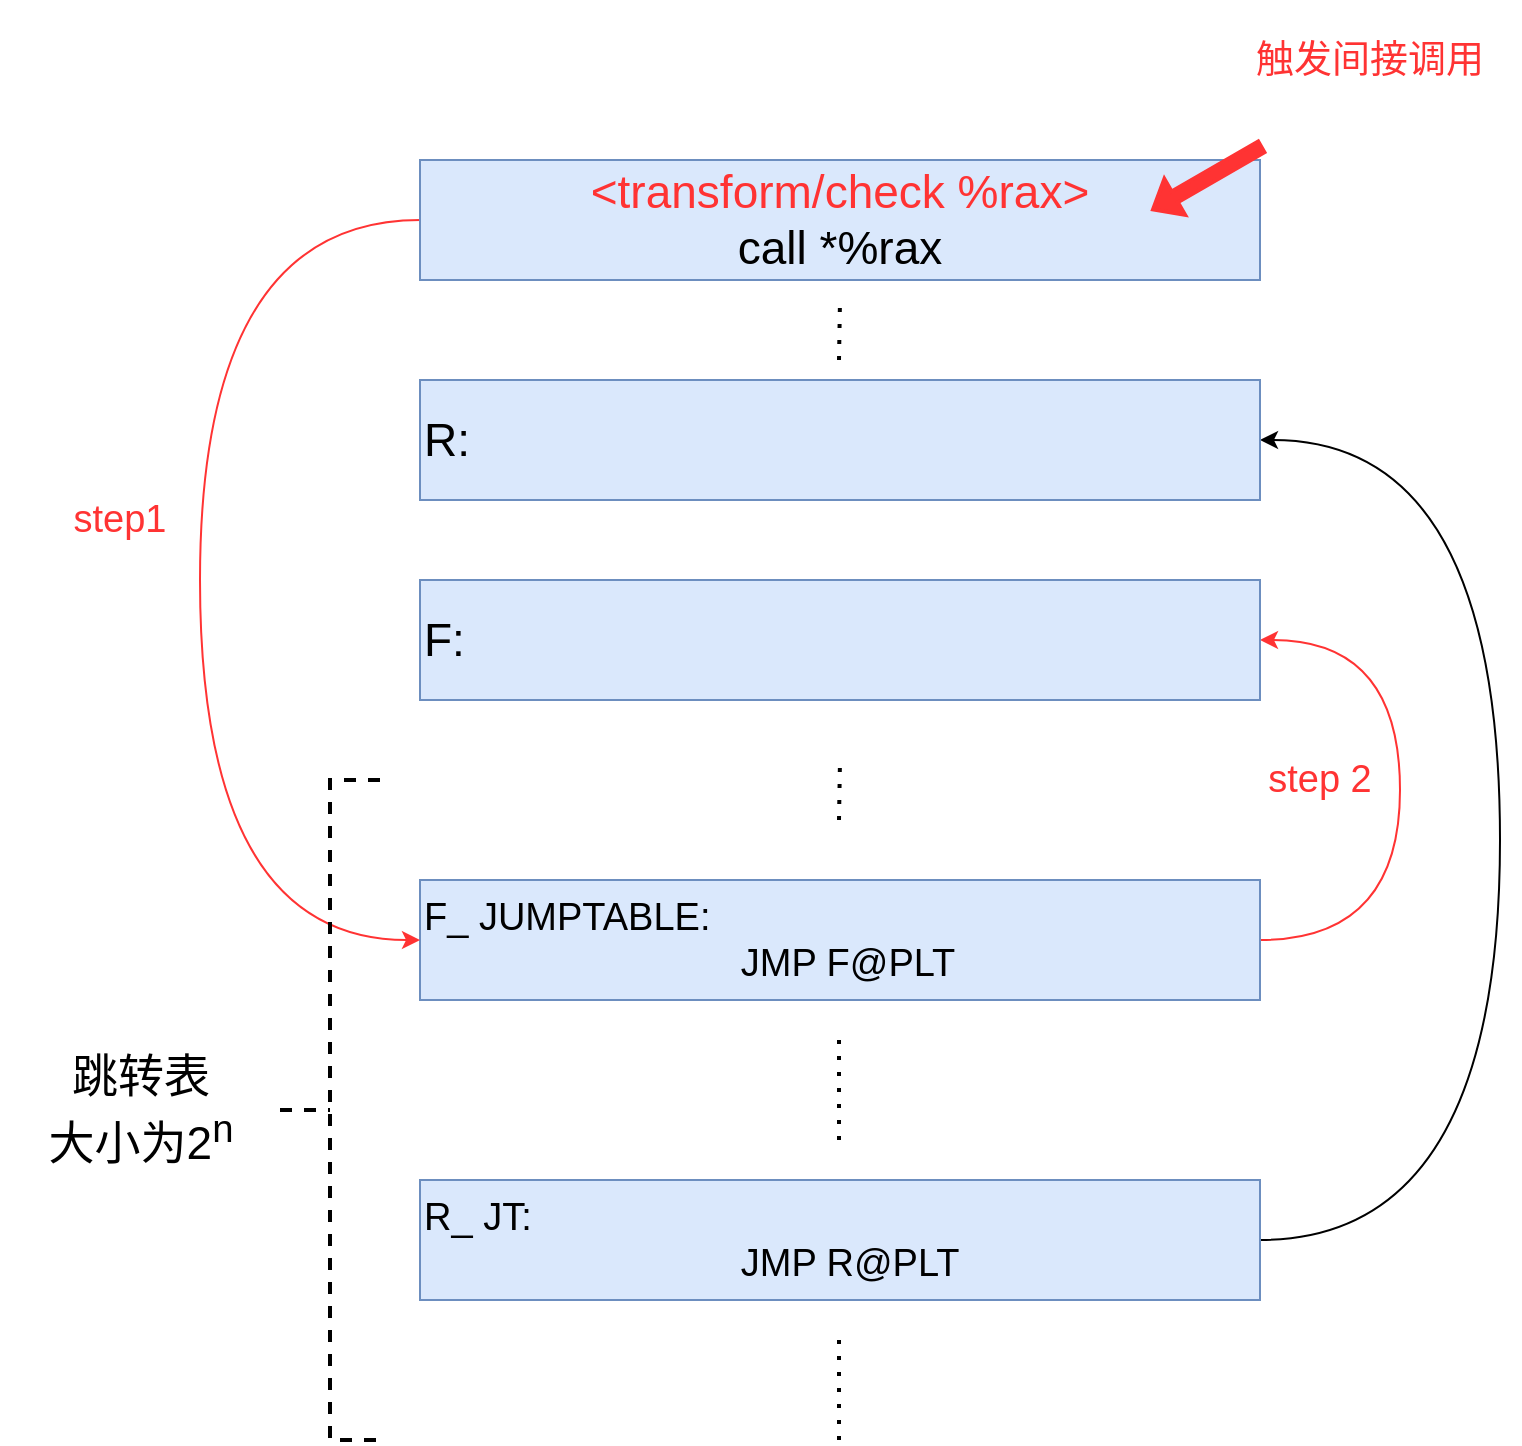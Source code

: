 <mxfile version="20.5.3" type="github">
  <diagram id="u7oC6HwBz29w7ae33_Ae" name="Page-1">
    <mxGraphModel dx="2889" dy="2315" grid="1" gridSize="10" guides="1" tooltips="1" connect="1" arrows="1" fold="1" page="1" pageScale="1" pageWidth="827" pageHeight="1169" math="0" shadow="0">
      <root>
        <mxCell id="0" />
        <mxCell id="1" parent="0" />
        <mxCell id="uzkKgmChSdbGSanpGvmp-12" style="edgeStyle=orthogonalEdgeStyle;rounded=0;orthogonalLoop=1;jettySize=auto;html=1;fontSize=19;curved=1;entryX=1;entryY=0.5;entryDx=0;entryDy=0;strokeColor=#FF3333;" edge="1" parent="1" source="uzkKgmChSdbGSanpGvmp-1" target="uzkKgmChSdbGSanpGvmp-7">
          <mxGeometry relative="1" as="geometry">
            <mxPoint x="600" y="-90" as="targetPoint" />
            <Array as="points">
              <mxPoint x="670" y="140" />
              <mxPoint x="670" y="-10" />
            </Array>
          </mxGeometry>
        </mxCell>
        <mxCell id="uzkKgmChSdbGSanpGvmp-1" value="&lt;font style=&quot;font-size: 19px;&quot;&gt;F_ JUMPTABLE:&lt;br&gt;&amp;nbsp; &amp;nbsp; &amp;nbsp; &amp;nbsp; &amp;nbsp; &amp;nbsp; &amp;nbsp; &amp;nbsp; &amp;nbsp; &amp;nbsp; &amp;nbsp; &amp;nbsp; &amp;nbsp; &amp;nbsp; &amp;nbsp; JMP F@PLT&lt;/font&gt;" style="rounded=0;whiteSpace=wrap;html=1;fillColor=#dae8fc;strokeColor=#6c8ebf;align=left;" vertex="1" parent="1">
          <mxGeometry x="180" y="110" width="420" height="60" as="geometry" />
        </mxCell>
        <mxCell id="uzkKgmChSdbGSanpGvmp-17" style="edgeStyle=orthogonalEdgeStyle;curved=1;rounded=0;orthogonalLoop=1;jettySize=auto;html=1;exitX=1;exitY=0.5;exitDx=0;exitDy=0;entryX=1;entryY=0.5;entryDx=0;entryDy=0;fontSize=19;" edge="1" parent="1" source="uzkKgmChSdbGSanpGvmp-2" target="uzkKgmChSdbGSanpGvmp-3">
          <mxGeometry relative="1" as="geometry">
            <Array as="points">
              <mxPoint x="720" y="290" />
              <mxPoint x="720" y="-110" />
            </Array>
          </mxGeometry>
        </mxCell>
        <mxCell id="uzkKgmChSdbGSanpGvmp-2" value="&lt;span style=&quot;font-size: 19px;&quot;&gt;R_ JT:&lt;/span&gt;&lt;br style=&quot;font-size: 19px;&quot;&gt;&lt;span style=&quot;font-size: 19px;&quot;&gt;&amp;nbsp; &amp;nbsp; &amp;nbsp; &amp;nbsp; &amp;nbsp; &amp;nbsp; &amp;nbsp; &amp;nbsp; &amp;nbsp; &amp;nbsp; &amp;nbsp; &amp;nbsp; &amp;nbsp; &amp;nbsp; &amp;nbsp; JMP R@PLT&lt;/span&gt;" style="rounded=0;whiteSpace=wrap;html=1;fillColor=#dae8fc;strokeColor=#6c8ebf;align=left;" vertex="1" parent="1">
          <mxGeometry x="180" y="260" width="420" height="60" as="geometry" />
        </mxCell>
        <mxCell id="uzkKgmChSdbGSanpGvmp-3" value="&lt;span style=&quot;font-size: 23px;&quot;&gt;R:&lt;/span&gt;" style="rounded=0;whiteSpace=wrap;html=1;fillColor=#dae8fc;strokeColor=#6c8ebf;align=left;" vertex="1" parent="1">
          <mxGeometry x="180" y="-140" width="420" height="60" as="geometry" />
        </mxCell>
        <mxCell id="uzkKgmChSdbGSanpGvmp-5" value="" style="endArrow=none;dashed=1;html=1;dashPattern=1 3;strokeWidth=2;rounded=0;" edge="1" parent="1">
          <mxGeometry width="50" height="50" relative="1" as="geometry">
            <mxPoint x="389.5" y="80" as="sourcePoint" />
            <mxPoint x="390" y="50" as="targetPoint" />
          </mxGeometry>
        </mxCell>
        <mxCell id="uzkKgmChSdbGSanpGvmp-6" value="" style="endArrow=none;dashed=1;html=1;dashPattern=1 3;strokeWidth=2;rounded=0;" edge="1" parent="1">
          <mxGeometry width="50" height="50" relative="1" as="geometry">
            <mxPoint x="389.5" y="240" as="sourcePoint" />
            <mxPoint x="389.5" y="190" as="targetPoint" />
          </mxGeometry>
        </mxCell>
        <mxCell id="uzkKgmChSdbGSanpGvmp-7" value="&lt;font style=&quot;font-size: 23px;&quot;&gt;F:&lt;/font&gt;" style="rounded=0;whiteSpace=wrap;html=1;align=left;fillColor=#dae8fc;strokeColor=#6c8ebf;" vertex="1" parent="1">
          <mxGeometry x="180" y="-40" width="420" height="60" as="geometry" />
        </mxCell>
        <mxCell id="uzkKgmChSdbGSanpGvmp-15" style="edgeStyle=orthogonalEdgeStyle;curved=1;rounded=0;orthogonalLoop=1;jettySize=auto;html=1;entryX=0;entryY=0.5;entryDx=0;entryDy=0;fontSize=19;exitX=0;exitY=0.5;exitDx=0;exitDy=0;strokeColor=#FF3333;" edge="1" parent="1" source="uzkKgmChSdbGSanpGvmp-8" target="uzkKgmChSdbGSanpGvmp-1">
          <mxGeometry relative="1" as="geometry">
            <Array as="points">
              <mxPoint x="70" y="-220" />
              <mxPoint x="70" y="140" />
            </Array>
          </mxGeometry>
        </mxCell>
        <mxCell id="uzkKgmChSdbGSanpGvmp-8" value="&lt;font style=&quot;font-size: 23px;&quot;&gt;&lt;font color=&quot;#ff3333&quot;&gt;&amp;lt;transform/check %rax&amp;gt;&lt;/font&gt;&lt;br&gt;call *%rax&lt;br&gt;&lt;/font&gt;" style="rounded=0;whiteSpace=wrap;html=1;fillColor=#dae8fc;strokeColor=#6c8ebf;" vertex="1" parent="1">
          <mxGeometry x="180" y="-250" width="420" height="60" as="geometry" />
        </mxCell>
        <mxCell id="uzkKgmChSdbGSanpGvmp-9" value="" style="strokeWidth=2;html=1;shape=mxgraph.flowchart.annotation_2;align=left;labelPosition=right;pointerEvents=1;dashed=1;perimeterSpacing=2;" vertex="1" parent="1">
          <mxGeometry x="110" y="60" width="50" height="330" as="geometry" />
        </mxCell>
        <mxCell id="uzkKgmChSdbGSanpGvmp-10" value="" style="endArrow=none;dashed=1;html=1;dashPattern=1 3;strokeWidth=2;rounded=0;" edge="1" parent="1">
          <mxGeometry width="50" height="50" relative="1" as="geometry">
            <mxPoint x="389.5" y="-150" as="sourcePoint" />
            <mxPoint x="390" y="-180" as="targetPoint" />
          </mxGeometry>
        </mxCell>
        <mxCell id="uzkKgmChSdbGSanpGvmp-11" value="跳转表&lt;br&gt;大小为2&lt;sup&gt;n&lt;/sup&gt;" style="text;html=1;align=center;verticalAlign=middle;resizable=0;points=[];autosize=1;strokeColor=none;fillColor=none;fontSize=23;" vertex="1" parent="1">
          <mxGeometry x="-20" y="190" width="120" height="70" as="geometry" />
        </mxCell>
        <mxCell id="uzkKgmChSdbGSanpGvmp-18" value="" style="endArrow=none;dashed=1;html=1;dashPattern=1 3;strokeWidth=2;rounded=0;" edge="1" parent="1">
          <mxGeometry width="50" height="50" relative="1" as="geometry">
            <mxPoint x="389.5" y="390" as="sourcePoint" />
            <mxPoint x="389.5" y="340" as="targetPoint" />
          </mxGeometry>
        </mxCell>
        <mxCell id="uzkKgmChSdbGSanpGvmp-19" value="step1" style="whiteSpace=wrap;html=1;dashed=1;strokeWidth=2;fontSize=19;fontColor=#FF3333;strokeColor=none;fillColor=none;" vertex="1" parent="1">
          <mxGeometry x="-30" y="-100" width="120" height="60" as="geometry" />
        </mxCell>
        <mxCell id="uzkKgmChSdbGSanpGvmp-20" value="step 2" style="whiteSpace=wrap;html=1;dashed=1;strokeWidth=2;fontSize=19;fontColor=#FF3333;fillColor=none;strokeColor=none;" vertex="1" parent="1">
          <mxGeometry x="570" y="30" width="120" height="60" as="geometry" />
        </mxCell>
        <mxCell id="uzkKgmChSdbGSanpGvmp-21" value="" style="shape=singleArrow;direction=west;whiteSpace=wrap;html=1;strokeWidth=2;fontSize=19;fontColor=#FF3333;fillColor=#FF3333;rotation=-30;strokeColor=#FF3333;" vertex="1" parent="1">
          <mxGeometry x="542.34" y="-251.25" width="62.5" height="20.67" as="geometry" />
        </mxCell>
        <mxCell id="uzkKgmChSdbGSanpGvmp-22" value="触发间接调用" style="whiteSpace=wrap;html=1;strokeWidth=2;fontSize=19;fontColor=#FF3333;fillColor=none;strokeColor=none;" vertex="1" parent="1">
          <mxGeometry x="580" y="-330" width="150" height="60" as="geometry" />
        </mxCell>
      </root>
    </mxGraphModel>
  </diagram>
</mxfile>
